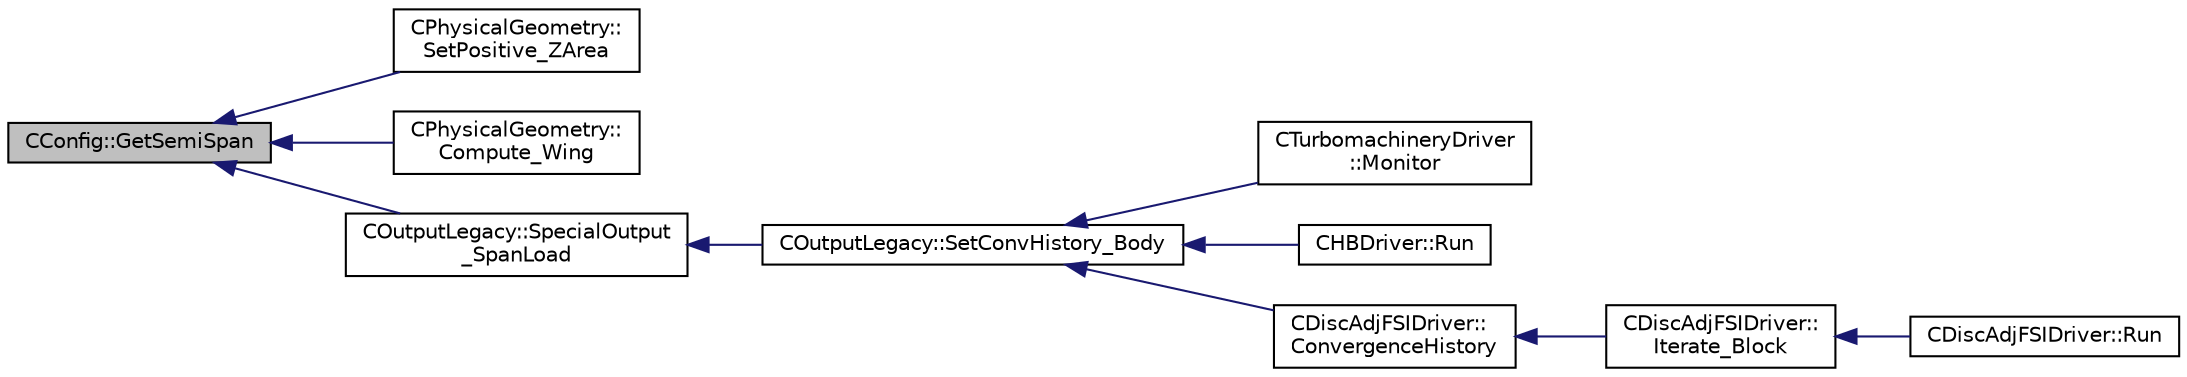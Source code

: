 digraph "CConfig::GetSemiSpan"
{
  edge [fontname="Helvetica",fontsize="10",labelfontname="Helvetica",labelfontsize="10"];
  node [fontname="Helvetica",fontsize="10",shape=record];
  rankdir="LR";
  Node11484 [label="CConfig::GetSemiSpan",height=0.2,width=0.4,color="black", fillcolor="grey75", style="filled", fontcolor="black"];
  Node11484 -> Node11485 [dir="back",color="midnightblue",fontsize="10",style="solid",fontname="Helvetica"];
  Node11485 [label="CPhysicalGeometry::\lSetPositive_ZArea",height=0.2,width=0.4,color="black", fillcolor="white", style="filled",URL="$class_c_physical_geometry.html#a6ac2969bf1a5e1fcc062ea00217c5982",tooltip="Compute surface area (positive z-direction) for force coefficient non-dimensionalization. "];
  Node11484 -> Node11486 [dir="back",color="midnightblue",fontsize="10",style="solid",fontname="Helvetica"];
  Node11486 [label="CPhysicalGeometry::\lCompute_Wing",height=0.2,width=0.4,color="black", fillcolor="white", style="filled",URL="$class_c_physical_geometry.html#abcb03483d77538306c034d15d9fd88ff",tooltip="Evaluate geometrical parameters of a wing. "];
  Node11484 -> Node11487 [dir="back",color="midnightblue",fontsize="10",style="solid",fontname="Helvetica"];
  Node11487 [label="COutputLegacy::SpecialOutput\l_SpanLoad",height=0.2,width=0.4,color="black", fillcolor="white", style="filled",URL="$class_c_output_legacy.html#a8772390855e98cb1b90e6b835d2532de",tooltip="Writes forces at different sections. "];
  Node11487 -> Node11488 [dir="back",color="midnightblue",fontsize="10",style="solid",fontname="Helvetica"];
  Node11488 [label="COutputLegacy::SetConvHistory_Body",height=0.2,width=0.4,color="black", fillcolor="white", style="filled",URL="$class_c_output_legacy.html#a217cc0d778a3828499189a9debee47c6",tooltip="Write the history file and the convergence on the screen for serial computations. ..."];
  Node11488 -> Node11489 [dir="back",color="midnightblue",fontsize="10",style="solid",fontname="Helvetica"];
  Node11489 [label="CTurbomachineryDriver\l::Monitor",height=0.2,width=0.4,color="black", fillcolor="white", style="filled",URL="$class_c_turbomachinery_driver.html#a41d7b50bbacef68eb5436293ebb2da4f",tooltip="Monitor the computation. "];
  Node11488 -> Node11490 [dir="back",color="midnightblue",fontsize="10",style="solid",fontname="Helvetica"];
  Node11490 [label="CHBDriver::Run",height=0.2,width=0.4,color="black", fillcolor="white", style="filled",URL="$class_c_h_b_driver.html#a98c0448a8e0404845ee54e25b62eaea9",tooltip="Run a single iteration of a Harmonic Balance problem. "];
  Node11488 -> Node11491 [dir="back",color="midnightblue",fontsize="10",style="solid",fontname="Helvetica"];
  Node11491 [label="CDiscAdjFSIDriver::\lConvergenceHistory",height=0.2,width=0.4,color="black", fillcolor="white", style="filled",URL="$class_c_disc_adj_f_s_i_driver.html#a139dfa2442613879f2b15f28a09c2bd5",tooltip="Output the convergence history. "];
  Node11491 -> Node11492 [dir="back",color="midnightblue",fontsize="10",style="solid",fontname="Helvetica"];
  Node11492 [label="CDiscAdjFSIDriver::\lIterate_Block",height=0.2,width=0.4,color="black", fillcolor="white", style="filled",URL="$class_c_disc_adj_f_s_i_driver.html#a84949f139fa795b7d34d6ff77e82eb5c",tooltip="Iterate a certain block for adjoint FSI - may be the whole set of variables or independent and subite..."];
  Node11492 -> Node11493 [dir="back",color="midnightblue",fontsize="10",style="solid",fontname="Helvetica"];
  Node11493 [label="CDiscAdjFSIDriver::Run",height=0.2,width=0.4,color="black", fillcolor="white", style="filled",URL="$class_c_disc_adj_f_s_i_driver.html#a2e965d6e9c4dcfc296077cae225cab21",tooltip="Run a Discrete Adjoint iteration for the FSI problem. "];
}
